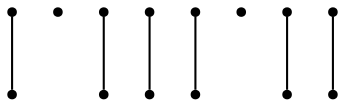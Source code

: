 graph {
  node [shape=point,comment="{\"directed\":false,\"doi\":\"10.1007/978-3-031-49272-3_9\",\"figure\":\"4 (2)\"}"]

  v0 [pos="1382.6453158917006,827.239021207446"]
  v1 [pos="1069.2495449139128,698.8242942004474"]
  v2 [pos="1368.6763394686604,757.749686934286"]
  v3 [pos="1368.6763394686604,896.7451426171381"]
  v4 [pos="1128.809000466477,659.4560427019918"]
  v5 [pos="1328.8866501552097,955.6579449985776"]
  v6 [pos="1328.878383660909,698.8242942004474"]
  v7 [pos="1029.455658764894,896.7451426171381"]
  v8 [pos="1199.0701323639278,645.6373043045597"]
  v9 [pos="1069.253709955272,955.6579449985776"]
  v10 [pos="1269.3271946026457,995.0303932811662"]
  v11 [pos="1015.4826126831215,827.2432179915791"]
  v12 [pos="1199.0701323639278,1008.8491316785983"]
  v13 [pos="1029.451525517744,757.7412933660199"]

  v11 -- v10 [id="-11",pos="1015.4826126831215,827.2432179915791 1269.3271946026457,995.0303932811662 1269.3271946026457,995.0303932811662 1269.3271946026457,995.0303932811662"]
  v7 -- v6 [id="-31",pos="1029.455658764894,896.7451426171381 1328.878383660909,698.8242942004474 1328.878383660909,698.8242942004474 1328.878383660909,698.8242942004474"]
  v13 -- v12 [id="-33",pos="1029.451525517744,757.7412933660199 1199.0701323639278,1008.8491316785983 1199.0701323639278,1008.8491316785983 1199.0701323639278,1008.8491316785983"]
  v0 -- v1 [id="-76",pos="1382.6453158917006,827.239021207446 1069.2495449139128,698.8242942004474 1069.2495449139128,698.8242942004474 1069.2495449139128,698.8242942004474"]
  v8 -- v5 [id="-90",pos="1199.0701323639278,645.6373043045597 1328.8866501552097,955.6579449985776 1328.8866501552097,955.6579449985776 1328.8866501552097,955.6579449985776"]
  v3 -- v4 [id="-156",pos="1368.6763394686604,896.7451426171381 1128.809000466477,659.4560427019918 1128.809000466477,659.4560427019918 1128.809000466477,659.4560427019918"]
}